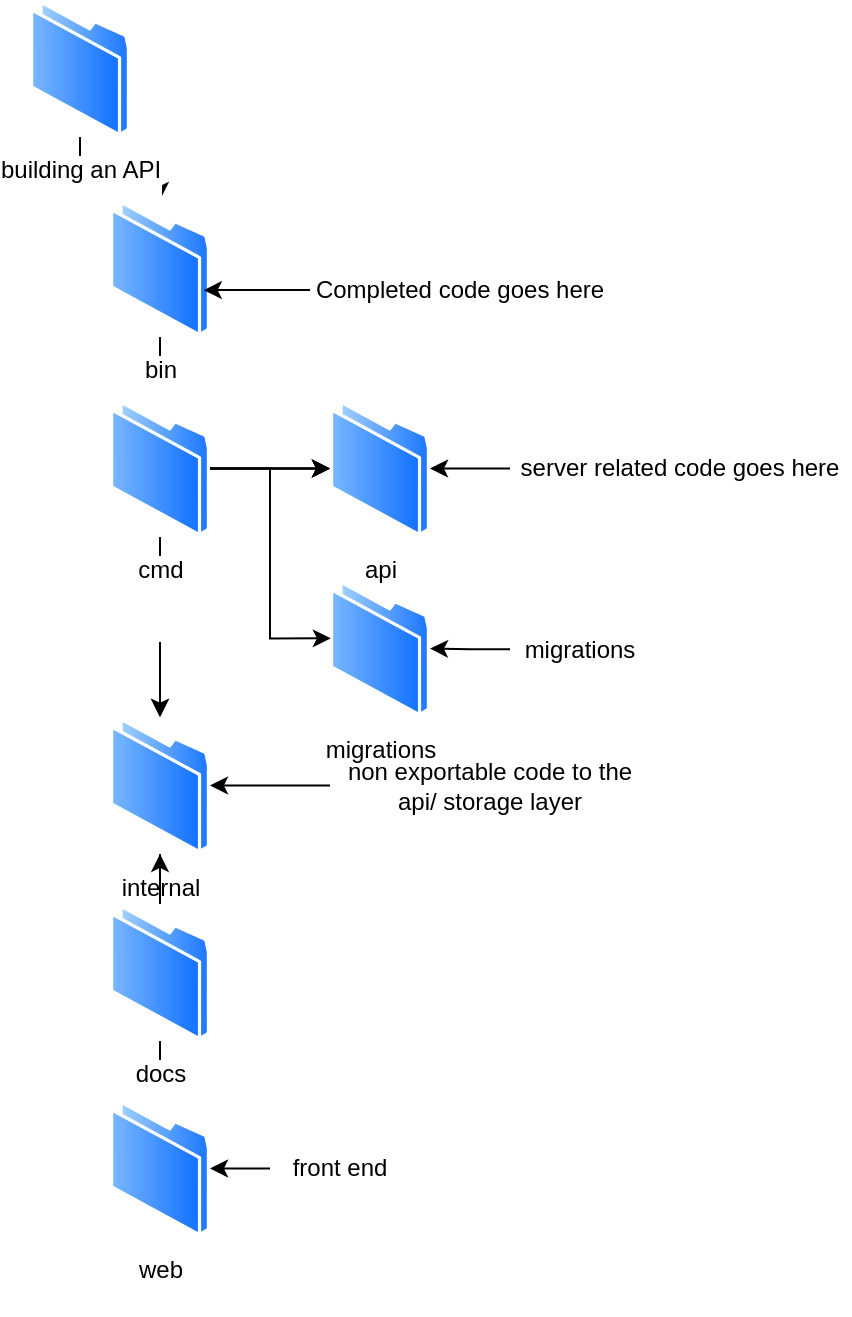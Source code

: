 <mxfile version="24.7.17">
  <diagram name="Folder Structure" id="-q-XlPQ6PVLSPzIcJxgi">
    <mxGraphModel dx="1140" dy="703" grid="1" gridSize="10" guides="1" tooltips="1" connect="1" arrows="1" fold="1" page="1" pageScale="1" pageWidth="850" pageHeight="1100" math="0" shadow="0">
      <root>
        <mxCell id="0" />
        <mxCell id="1" parent="0" />
        <mxCell id="nEzbJWzvZHk9MdzEqcwi-3" value="" style="edgeStyle=orthogonalEdgeStyle;rounded=0;orthogonalLoop=1;jettySize=auto;html=1;" edge="1" parent="1" source="nEzbJWzvZHk9MdzEqcwi-1" target="nEzbJWzvZHk9MdzEqcwi-2">
          <mxGeometry relative="1" as="geometry" />
        </mxCell>
        <mxCell id="nEzbJWzvZHk9MdzEqcwi-1" value="building an API&lt;div&gt;&lt;br&gt;&lt;/div&gt;" style="image;aspect=fixed;perimeter=ellipsePerimeter;html=1;align=center;shadow=0;dashed=0;spacingTop=3;image=img/lib/active_directory/folder.svg;" vertex="1" parent="1">
          <mxGeometry x="60" y="30" width="50" height="68.49" as="geometry" />
        </mxCell>
        <mxCell id="nEzbJWzvZHk9MdzEqcwi-5" value="" style="edgeStyle=orthogonalEdgeStyle;rounded=0;orthogonalLoop=1;jettySize=auto;html=1;" edge="1" parent="1" source="nEzbJWzvZHk9MdzEqcwi-2" target="nEzbJWzvZHk9MdzEqcwi-4">
          <mxGeometry relative="1" as="geometry" />
        </mxCell>
        <mxCell id="nEzbJWzvZHk9MdzEqcwi-2" value="&lt;div&gt;bin&lt;/div&gt;&lt;div&gt;&lt;br&gt;&lt;/div&gt;" style="image;aspect=fixed;perimeter=ellipsePerimeter;html=1;align=center;shadow=0;dashed=0;spacingTop=3;image=img/lib/active_directory/folder.svg;" vertex="1" parent="1">
          <mxGeometry x="100" y="130" width="50" height="68.49" as="geometry" />
        </mxCell>
        <mxCell id="nEzbJWzvZHk9MdzEqcwi-7" value="" style="edgeStyle=orthogonalEdgeStyle;rounded=0;orthogonalLoop=1;jettySize=auto;html=1;" edge="1" parent="1" source="nEzbJWzvZHk9MdzEqcwi-4" target="nEzbJWzvZHk9MdzEqcwi-6">
          <mxGeometry relative="1" as="geometry" />
        </mxCell>
        <mxCell id="nEzbJWzvZHk9MdzEqcwi-12" value="" style="edgeStyle=orthogonalEdgeStyle;rounded=0;orthogonalLoop=1;jettySize=auto;html=1;" edge="1" parent="1" source="nEzbJWzvZHk9MdzEqcwi-4" target="nEzbJWzvZHk9MdzEqcwi-6">
          <mxGeometry relative="1" as="geometry" />
        </mxCell>
        <mxCell id="nEzbJWzvZHk9MdzEqcwi-26" value="" style="edgeStyle=orthogonalEdgeStyle;rounded=0;orthogonalLoop=1;jettySize=auto;html=1;" edge="1" parent="1" source="nEzbJWzvZHk9MdzEqcwi-4" target="nEzbJWzvZHk9MdzEqcwi-25">
          <mxGeometry relative="1" as="geometry" />
        </mxCell>
        <mxCell id="nEzbJWzvZHk9MdzEqcwi-27" value="" style="edgeStyle=orthogonalEdgeStyle;rounded=0;orthogonalLoop=1;jettySize=auto;html=1;" edge="1" parent="1" source="nEzbJWzvZHk9MdzEqcwi-4" target="nEzbJWzvZHk9MdzEqcwi-25">
          <mxGeometry relative="1" as="geometry" />
        </mxCell>
        <mxCell id="nEzbJWzvZHk9MdzEqcwi-32" value="" style="edgeStyle=orthogonalEdgeStyle;rounded=0;orthogonalLoop=1;jettySize=auto;html=1;" edge="1" parent="1" source="nEzbJWzvZHk9MdzEqcwi-4" target="nEzbJWzvZHk9MdzEqcwi-25">
          <mxGeometry relative="1" as="geometry" />
        </mxCell>
        <mxCell id="nEzbJWzvZHk9MdzEqcwi-4" value="&lt;div&gt;cmd&lt;/div&gt;&lt;div&gt;&lt;br&gt;&lt;/div&gt;&lt;div&gt;&lt;br&gt;&lt;/div&gt;" style="image;aspect=fixed;perimeter=ellipsePerimeter;html=1;align=center;shadow=0;dashed=0;spacingTop=3;image=img/lib/active_directory/folder.svg;" vertex="1" parent="1">
          <mxGeometry x="100" y="230" width="50" height="68.49" as="geometry" />
        </mxCell>
        <mxCell id="nEzbJWzvZHk9MdzEqcwi-9" value="" style="edgeStyle=orthogonalEdgeStyle;rounded=0;orthogonalLoop=1;jettySize=auto;html=1;" edge="1" parent="1" source="nEzbJWzvZHk9MdzEqcwi-6" target="nEzbJWzvZHk9MdzEqcwi-8">
          <mxGeometry relative="1" as="geometry" />
        </mxCell>
        <mxCell id="nEzbJWzvZHk9MdzEqcwi-13" value="" style="edgeStyle=orthogonalEdgeStyle;rounded=0;orthogonalLoop=1;jettySize=auto;html=1;" edge="1" parent="1" source="nEzbJWzvZHk9MdzEqcwi-6" target="nEzbJWzvZHk9MdzEqcwi-8">
          <mxGeometry relative="1" as="geometry" />
        </mxCell>
        <mxCell id="nEzbJWzvZHk9MdzEqcwi-14" value="" style="edgeStyle=orthogonalEdgeStyle;rounded=0;orthogonalLoop=1;jettySize=auto;html=1;" edge="1" parent="1" source="nEzbJWzvZHk9MdzEqcwi-6" target="nEzbJWzvZHk9MdzEqcwi-8">
          <mxGeometry relative="1" as="geometry" />
        </mxCell>
        <mxCell id="nEzbJWzvZHk9MdzEqcwi-6" value="&lt;div&gt;internal&lt;/div&gt;" style="image;aspect=fixed;perimeter=ellipsePerimeter;html=1;align=center;shadow=0;dashed=0;spacingTop=3;image=img/lib/active_directory/folder.svg;" vertex="1" parent="1">
          <mxGeometry x="100" y="388.49" width="50" height="68.49" as="geometry" />
        </mxCell>
        <mxCell id="nEzbJWzvZHk9MdzEqcwi-11" value="" style="edgeStyle=orthogonalEdgeStyle;rounded=0;orthogonalLoop=1;jettySize=auto;html=1;" edge="1" parent="1" source="nEzbJWzvZHk9MdzEqcwi-8" target="nEzbJWzvZHk9MdzEqcwi-10">
          <mxGeometry relative="1" as="geometry" />
        </mxCell>
        <mxCell id="nEzbJWzvZHk9MdzEqcwi-15" value="" style="edgeStyle=orthogonalEdgeStyle;rounded=0;orthogonalLoop=1;jettySize=auto;html=1;" edge="1" parent="1" source="nEzbJWzvZHk9MdzEqcwi-8" target="nEzbJWzvZHk9MdzEqcwi-6">
          <mxGeometry relative="1" as="geometry" />
        </mxCell>
        <mxCell id="nEzbJWzvZHk9MdzEqcwi-17" value="" style="edgeStyle=orthogonalEdgeStyle;rounded=0;orthogonalLoop=1;jettySize=auto;html=1;" edge="1" parent="1" source="nEzbJWzvZHk9MdzEqcwi-8" target="nEzbJWzvZHk9MdzEqcwi-10">
          <mxGeometry relative="1" as="geometry" />
        </mxCell>
        <mxCell id="nEzbJWzvZHk9MdzEqcwi-8" value="&lt;div&gt;docs&lt;/div&gt;&lt;div&gt;&lt;br&gt;&lt;/div&gt;" style="image;aspect=fixed;perimeter=ellipsePerimeter;html=1;align=center;shadow=0;dashed=0;spacingTop=3;image=img/lib/active_directory/folder.svg;" vertex="1" parent="1">
          <mxGeometry x="100" y="482" width="50" height="68.49" as="geometry" />
        </mxCell>
        <mxCell id="nEzbJWzvZHk9MdzEqcwi-10" value="&lt;div&gt;web&lt;/div&gt;&lt;div&gt;&lt;br&gt;&lt;/div&gt;" style="image;aspect=fixed;perimeter=ellipsePerimeter;html=1;align=center;shadow=0;dashed=0;spacingTop=3;image=img/lib/active_directory/folder.svg;" vertex="1" parent="1">
          <mxGeometry x="100" y="580" width="50" height="68.49" as="geometry" />
        </mxCell>
        <mxCell id="nEzbJWzvZHk9MdzEqcwi-24" value="Completed code goes here" style="text;html=1;align=center;verticalAlign=middle;whiteSpace=wrap;rounded=0;" vertex="1" parent="1">
          <mxGeometry x="200" y="160" width="150" height="30" as="geometry" />
        </mxCell>
        <mxCell id="nEzbJWzvZHk9MdzEqcwi-25" value="api" style="image;aspect=fixed;perimeter=ellipsePerimeter;html=1;align=center;shadow=0;dashed=0;spacingTop=3;image=img/lib/active_directory/folder.svg;" vertex="1" parent="1">
          <mxGeometry x="210" y="230" width="50" height="68.49" as="geometry" />
        </mxCell>
        <mxCell id="nEzbJWzvZHk9MdzEqcwi-33" value="migrations" style="image;aspect=fixed;perimeter=ellipsePerimeter;html=1;align=center;shadow=0;dashed=0;spacingTop=3;image=img/lib/active_directory/folder.svg;" vertex="1" parent="1">
          <mxGeometry x="210" y="320" width="50" height="68.49" as="geometry" />
        </mxCell>
        <mxCell id="nEzbJWzvZHk9MdzEqcwi-35" style="edgeStyle=orthogonalEdgeStyle;rounded=0;orthogonalLoop=1;jettySize=auto;html=1;entryX=0.008;entryY=0.426;entryDx=0;entryDy=0;entryPerimeter=0;" edge="1" parent="1" source="nEzbJWzvZHk9MdzEqcwi-4" target="nEzbJWzvZHk9MdzEqcwi-33">
          <mxGeometry relative="1" as="geometry" />
        </mxCell>
        <mxCell id="nEzbJWzvZHk9MdzEqcwi-41" style="edgeStyle=orthogonalEdgeStyle;rounded=0;orthogonalLoop=1;jettySize=auto;html=1;entryX=1;entryY=0.5;entryDx=0;entryDy=0;" edge="1" parent="1" source="nEzbJWzvZHk9MdzEqcwi-36" target="nEzbJWzvZHk9MdzEqcwi-25">
          <mxGeometry relative="1" as="geometry" />
        </mxCell>
        <mxCell id="nEzbJWzvZHk9MdzEqcwi-36" value="server related code goes here" style="text;html=1;align=center;verticalAlign=middle;whiteSpace=wrap;rounded=0;" vertex="1" parent="1">
          <mxGeometry x="300" y="249.25" width="170" height="30" as="geometry" />
        </mxCell>
        <mxCell id="nEzbJWzvZHk9MdzEqcwi-40" style="edgeStyle=orthogonalEdgeStyle;rounded=0;orthogonalLoop=1;jettySize=auto;html=1;entryX=1;entryY=0.5;entryDx=0;entryDy=0;" edge="1" parent="1" source="nEzbJWzvZHk9MdzEqcwi-37" target="nEzbJWzvZHk9MdzEqcwi-33">
          <mxGeometry relative="1" as="geometry" />
        </mxCell>
        <mxCell id="nEzbJWzvZHk9MdzEqcwi-37" value="migrations" style="text;html=1;align=center;verticalAlign=middle;whiteSpace=wrap;rounded=0;" vertex="1" parent="1">
          <mxGeometry x="300" y="340" width="70" height="29.25" as="geometry" />
        </mxCell>
        <mxCell id="nEzbJWzvZHk9MdzEqcwi-39" style="edgeStyle=orthogonalEdgeStyle;rounded=0;orthogonalLoop=1;jettySize=auto;html=1;entryX=1;entryY=0.5;entryDx=0;entryDy=0;" edge="1" parent="1" source="nEzbJWzvZHk9MdzEqcwi-38" target="nEzbJWzvZHk9MdzEqcwi-6">
          <mxGeometry relative="1" as="geometry" />
        </mxCell>
        <mxCell id="nEzbJWzvZHk9MdzEqcwi-38" value="non exportable code to the api/ storage layer" style="text;html=1;align=center;verticalAlign=middle;whiteSpace=wrap;rounded=0;" vertex="1" parent="1">
          <mxGeometry x="210" y="408.87" width="160" height="27.74" as="geometry" />
        </mxCell>
        <mxCell id="nEzbJWzvZHk9MdzEqcwi-42" style="edgeStyle=orthogonalEdgeStyle;rounded=0;orthogonalLoop=1;jettySize=auto;html=1;entryX=0.938;entryY=0.658;entryDx=0;entryDy=0;entryPerimeter=0;" edge="1" parent="1" source="nEzbJWzvZHk9MdzEqcwi-24" target="nEzbJWzvZHk9MdzEqcwi-2">
          <mxGeometry relative="1" as="geometry" />
        </mxCell>
        <mxCell id="nEzbJWzvZHk9MdzEqcwi-44" style="edgeStyle=orthogonalEdgeStyle;rounded=0;orthogonalLoop=1;jettySize=auto;html=1;entryX=1;entryY=0.5;entryDx=0;entryDy=0;" edge="1" parent="1" source="nEzbJWzvZHk9MdzEqcwi-43" target="nEzbJWzvZHk9MdzEqcwi-10">
          <mxGeometry relative="1" as="geometry" />
        </mxCell>
        <mxCell id="nEzbJWzvZHk9MdzEqcwi-43" value="front end" style="text;html=1;align=center;verticalAlign=middle;whiteSpace=wrap;rounded=0;" vertex="1" parent="1">
          <mxGeometry x="180" y="600.37" width="70" height="27.74" as="geometry" />
        </mxCell>
      </root>
    </mxGraphModel>
  </diagram>
</mxfile>
